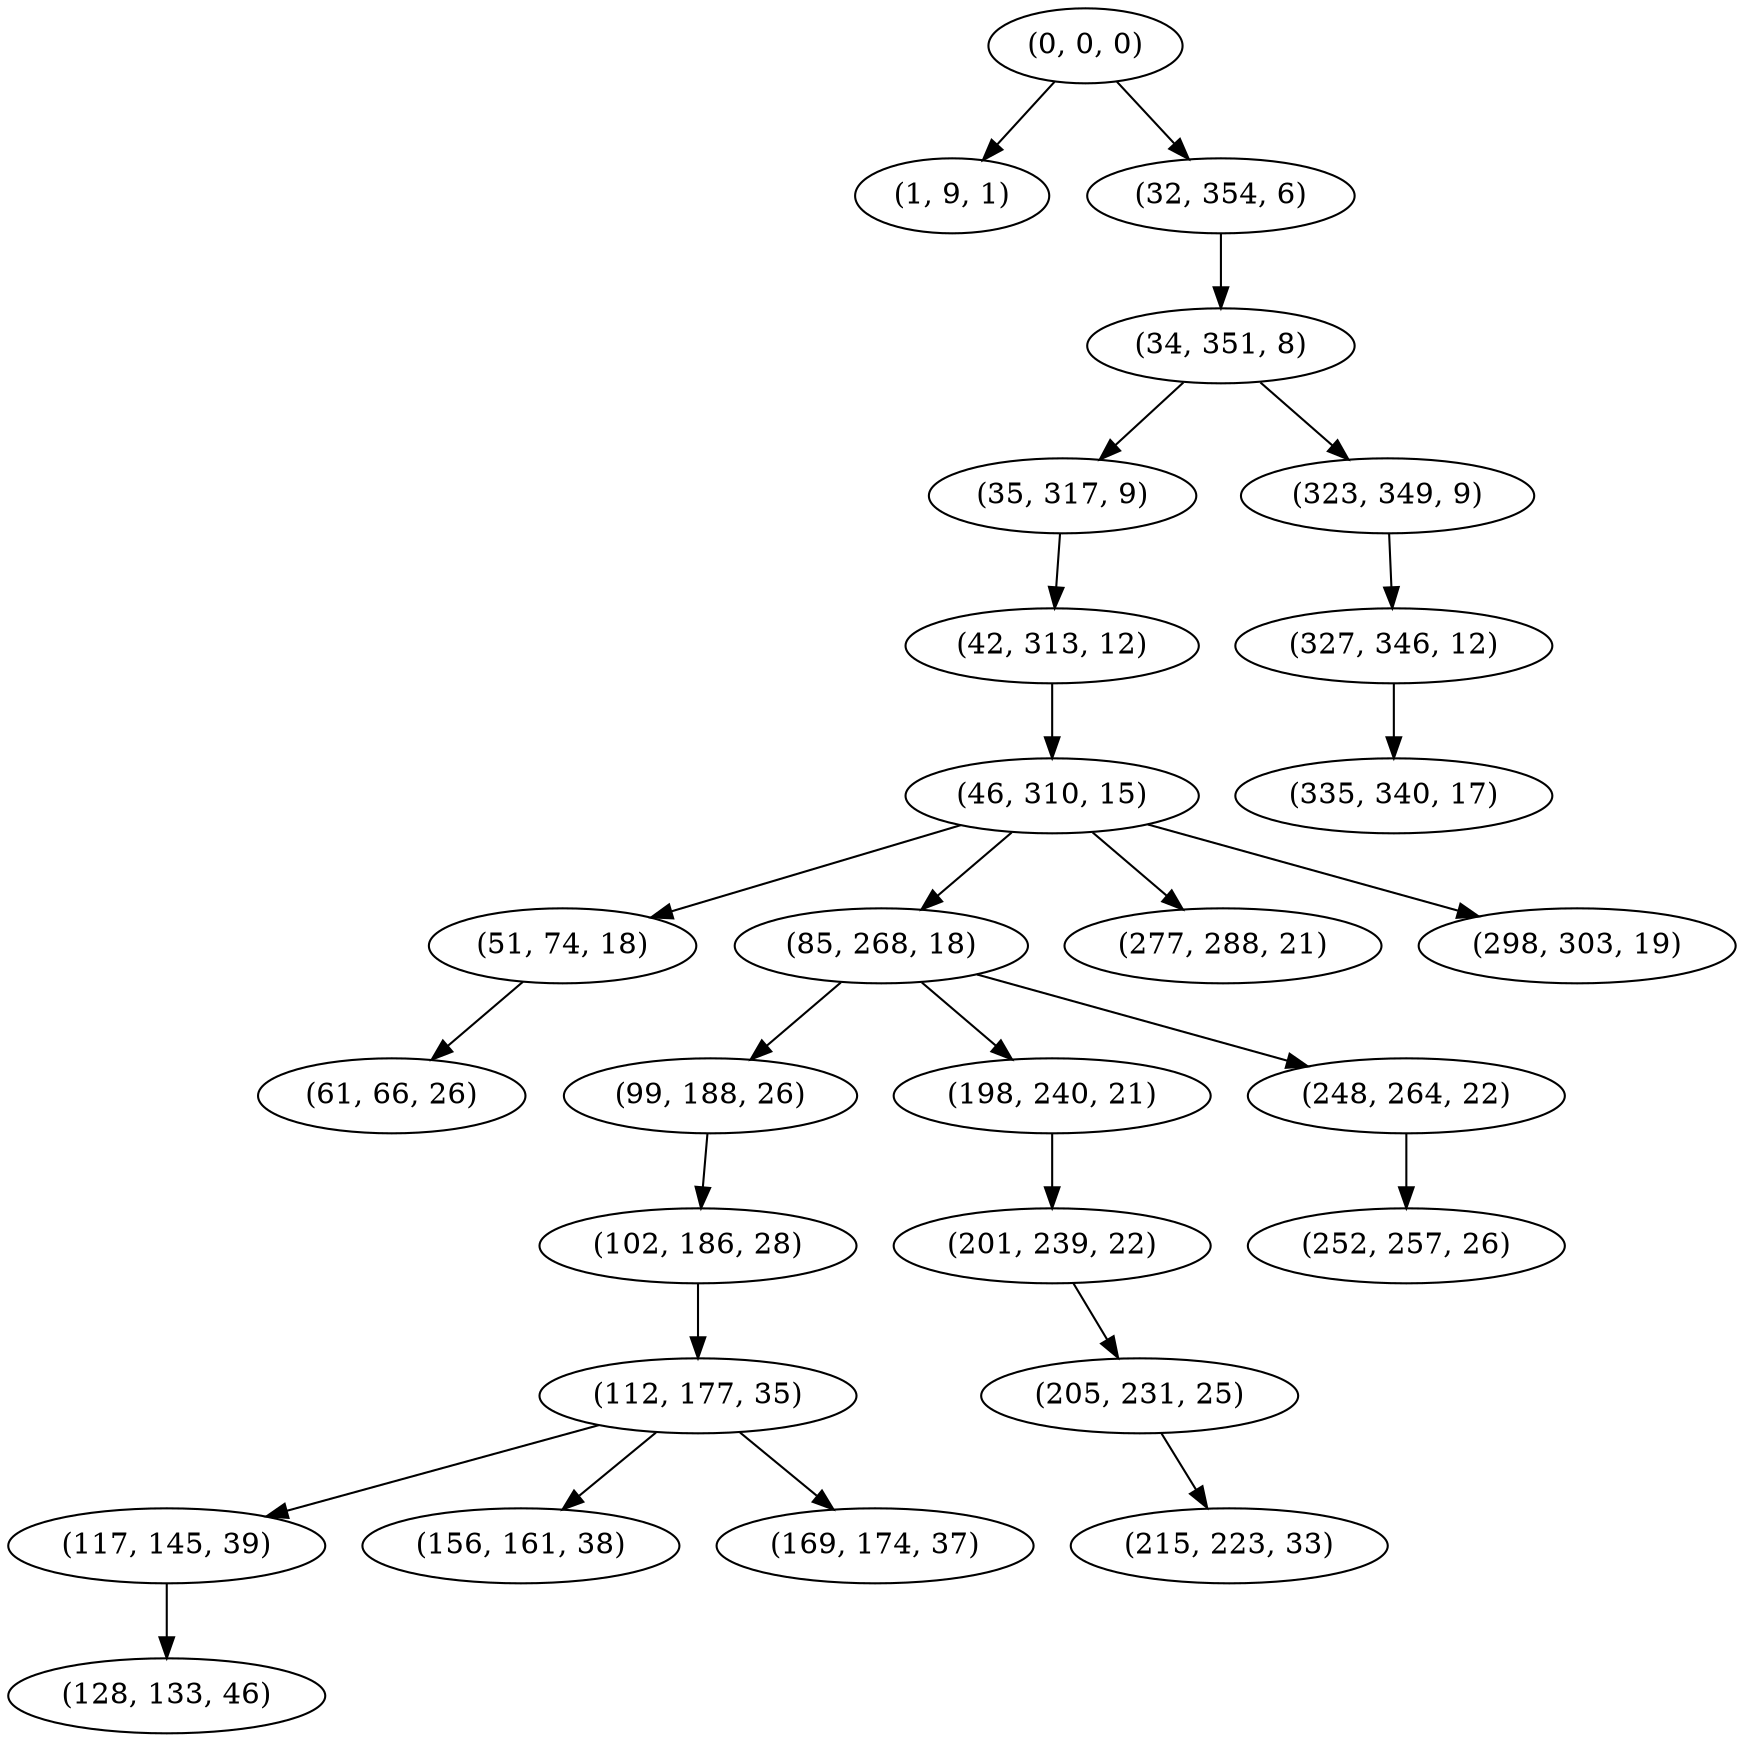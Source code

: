 digraph tree {
    "(0, 0, 0)";
    "(1, 9, 1)";
    "(32, 354, 6)";
    "(34, 351, 8)";
    "(35, 317, 9)";
    "(42, 313, 12)";
    "(46, 310, 15)";
    "(51, 74, 18)";
    "(61, 66, 26)";
    "(85, 268, 18)";
    "(99, 188, 26)";
    "(102, 186, 28)";
    "(112, 177, 35)";
    "(117, 145, 39)";
    "(128, 133, 46)";
    "(156, 161, 38)";
    "(169, 174, 37)";
    "(198, 240, 21)";
    "(201, 239, 22)";
    "(205, 231, 25)";
    "(215, 223, 33)";
    "(248, 264, 22)";
    "(252, 257, 26)";
    "(277, 288, 21)";
    "(298, 303, 19)";
    "(323, 349, 9)";
    "(327, 346, 12)";
    "(335, 340, 17)";
    "(0, 0, 0)" -> "(1, 9, 1)";
    "(0, 0, 0)" -> "(32, 354, 6)";
    "(32, 354, 6)" -> "(34, 351, 8)";
    "(34, 351, 8)" -> "(35, 317, 9)";
    "(34, 351, 8)" -> "(323, 349, 9)";
    "(35, 317, 9)" -> "(42, 313, 12)";
    "(42, 313, 12)" -> "(46, 310, 15)";
    "(46, 310, 15)" -> "(51, 74, 18)";
    "(46, 310, 15)" -> "(85, 268, 18)";
    "(46, 310, 15)" -> "(277, 288, 21)";
    "(46, 310, 15)" -> "(298, 303, 19)";
    "(51, 74, 18)" -> "(61, 66, 26)";
    "(85, 268, 18)" -> "(99, 188, 26)";
    "(85, 268, 18)" -> "(198, 240, 21)";
    "(85, 268, 18)" -> "(248, 264, 22)";
    "(99, 188, 26)" -> "(102, 186, 28)";
    "(102, 186, 28)" -> "(112, 177, 35)";
    "(112, 177, 35)" -> "(117, 145, 39)";
    "(112, 177, 35)" -> "(156, 161, 38)";
    "(112, 177, 35)" -> "(169, 174, 37)";
    "(117, 145, 39)" -> "(128, 133, 46)";
    "(198, 240, 21)" -> "(201, 239, 22)";
    "(201, 239, 22)" -> "(205, 231, 25)";
    "(205, 231, 25)" -> "(215, 223, 33)";
    "(248, 264, 22)" -> "(252, 257, 26)";
    "(323, 349, 9)" -> "(327, 346, 12)";
    "(327, 346, 12)" -> "(335, 340, 17)";
}
